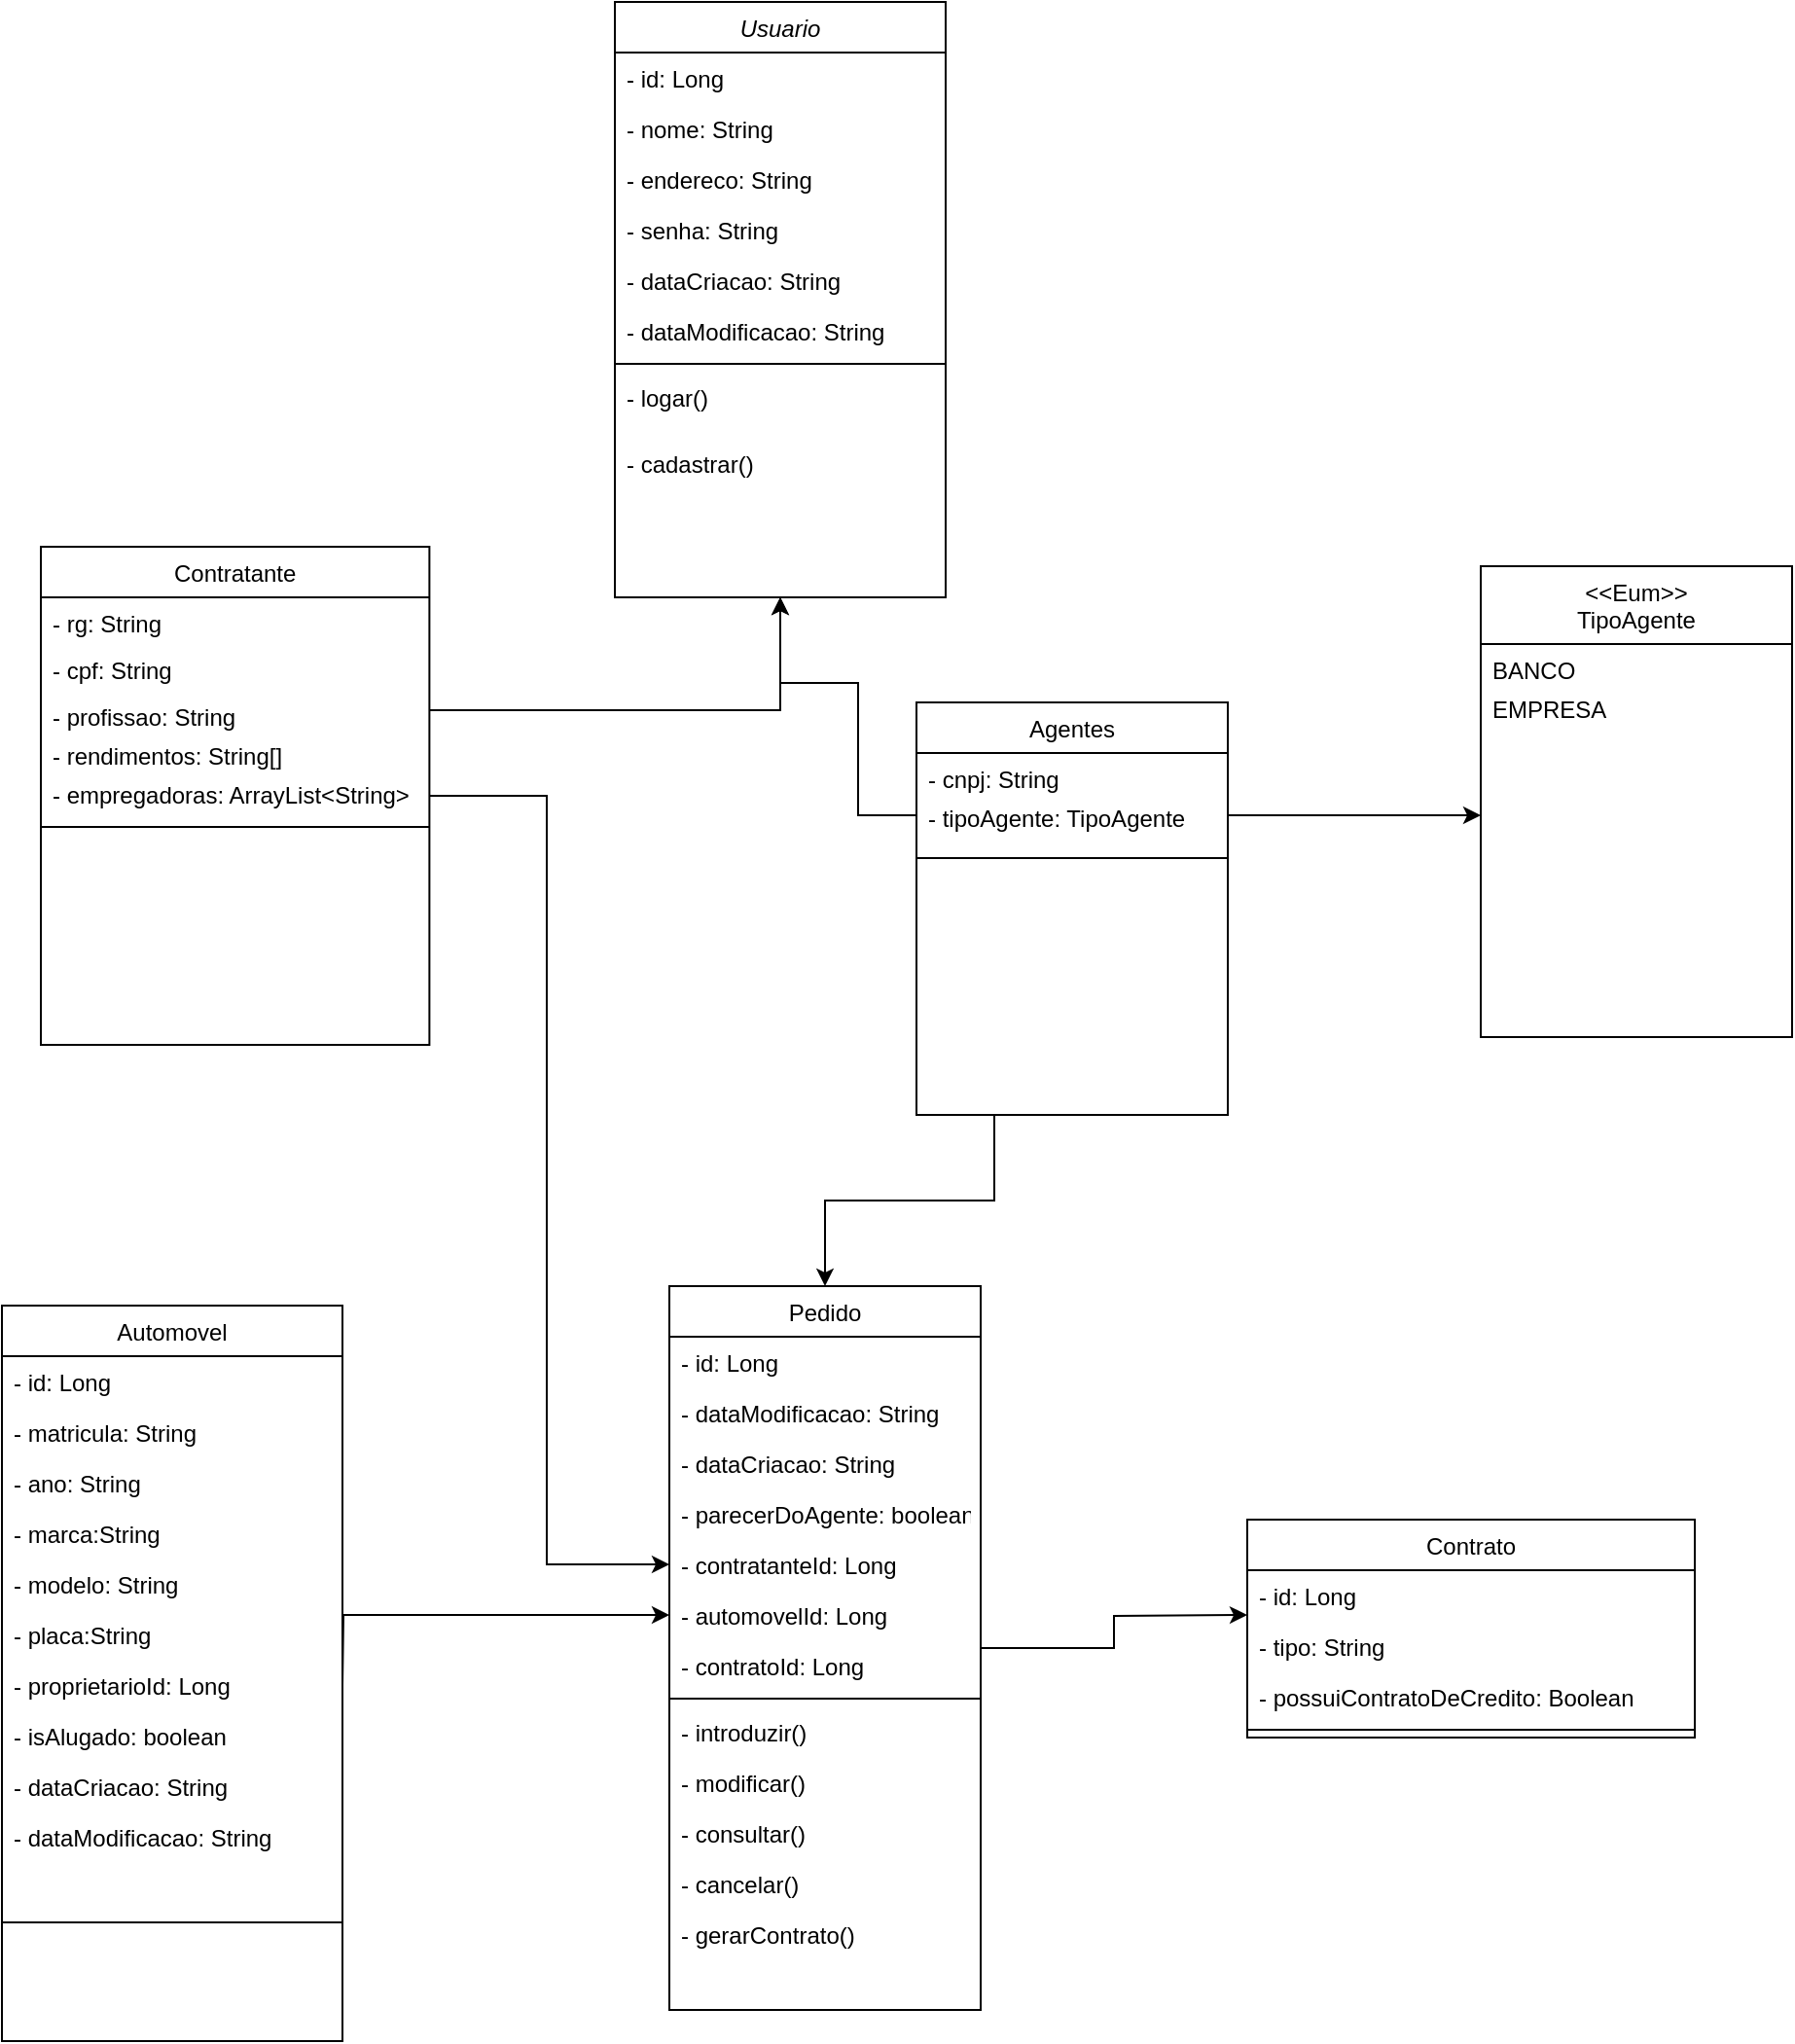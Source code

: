 <mxfile version="20.3.3" type="google"><diagram id="C5RBs43oDa-KdzZeNtuy" name="Page-1"><mxGraphModel dx="1426" dy="801" grid="1" gridSize="10" guides="1" tooltips="1" connect="1" arrows="1" fold="1" page="1" pageScale="1" pageWidth="827" pageHeight="1169" math="0" shadow="0"><root><mxCell id="WIyWlLk6GJQsqaUBKTNV-0"/><mxCell id="WIyWlLk6GJQsqaUBKTNV-1" parent="WIyWlLk6GJQsqaUBKTNV-0"/><mxCell id="zkfFHV4jXpPFQw0GAbJ--0" value="Usuario" style="swimlane;fontStyle=2;align=center;verticalAlign=top;childLayout=stackLayout;horizontal=1;startSize=26;horizontalStack=0;resizeParent=1;resizeLast=0;collapsible=1;marginBottom=0;rounded=0;shadow=0;strokeWidth=1;" parent="WIyWlLk6GJQsqaUBKTNV-1" vertex="1"><mxGeometry x="385" y="230" width="170" height="306" as="geometry"><mxRectangle x="230" y="140" width="160" height="26" as="alternateBounds"/></mxGeometry></mxCell><mxCell id="zkfFHV4jXpPFQw0GAbJ--3" value="- id: Long" style="text;align=left;verticalAlign=top;spacingLeft=4;spacingRight=4;overflow=hidden;rotatable=0;points=[[0,0.5],[1,0.5]];portConstraint=eastwest;rounded=0;shadow=0;html=0;" parent="zkfFHV4jXpPFQw0GAbJ--0" vertex="1"><mxGeometry y="26" width="170" height="26" as="geometry"/></mxCell><mxCell id="O6DlPzZ-gPV0xCzUzamu-1" value="- nome: String" style="text;align=left;verticalAlign=top;spacingLeft=4;spacingRight=4;overflow=hidden;rotatable=0;points=[[0,0.5],[1,0.5]];portConstraint=eastwest;rounded=0;shadow=0;html=0;" parent="zkfFHV4jXpPFQw0GAbJ--0" vertex="1"><mxGeometry y="52" width="170" height="26" as="geometry"/></mxCell><mxCell id="e8AsBNj22U0J-MQ9IGmP-17" value="- endereco: String" style="text;align=left;verticalAlign=top;spacingLeft=4;spacingRight=4;overflow=hidden;rotatable=0;points=[[0,0.5],[1,0.5]];portConstraint=eastwest;rounded=0;shadow=0;html=0;" parent="zkfFHV4jXpPFQw0GAbJ--0" vertex="1"><mxGeometry y="78" width="170" height="26" as="geometry"/></mxCell><mxCell id="O6DlPzZ-gPV0xCzUzamu-2" value="- senha: String" style="text;align=left;verticalAlign=top;spacingLeft=4;spacingRight=4;overflow=hidden;rotatable=0;points=[[0,0.5],[1,0.5]];portConstraint=eastwest;rounded=0;shadow=0;html=0;" parent="zkfFHV4jXpPFQw0GAbJ--0" vertex="1"><mxGeometry y="104" width="170" height="26" as="geometry"/></mxCell><mxCell id="O6DlPzZ-gPV0xCzUzamu-3" value="- dataCriacao: String" style="text;align=left;verticalAlign=top;spacingLeft=4;spacingRight=4;overflow=hidden;rotatable=0;points=[[0,0.5],[1,0.5]];portConstraint=eastwest;rounded=0;shadow=0;html=0;" parent="zkfFHV4jXpPFQw0GAbJ--0" vertex="1"><mxGeometry y="130" width="170" height="26" as="geometry"/></mxCell><mxCell id="O6DlPzZ-gPV0xCzUzamu-0" value="- dataModificacao: String" style="text;align=left;verticalAlign=top;spacingLeft=4;spacingRight=4;overflow=hidden;rotatable=0;points=[[0,0.5],[1,0.5]];portConstraint=eastwest;rounded=0;shadow=0;html=0;" parent="zkfFHV4jXpPFQw0GAbJ--0" vertex="1"><mxGeometry y="156" width="170" height="26" as="geometry"/></mxCell><mxCell id="zkfFHV4jXpPFQw0GAbJ--4" value="" style="line;html=1;strokeWidth=1;align=left;verticalAlign=middle;spacingTop=-1;spacingLeft=3;spacingRight=3;rotatable=0;labelPosition=right;points=[];portConstraint=eastwest;" parent="zkfFHV4jXpPFQw0GAbJ--0" vertex="1"><mxGeometry y="182" width="170" height="8" as="geometry"/></mxCell><mxCell id="e8AsBNj22U0J-MQ9IGmP-57" value="- logar()" style="text;align=left;verticalAlign=top;spacingLeft=4;spacingRight=4;overflow=hidden;rotatable=0;points=[[0,0.5],[1,0.5]];portConstraint=eastwest;" parent="zkfFHV4jXpPFQw0GAbJ--0" vertex="1"><mxGeometry y="190" width="170" height="34" as="geometry"/></mxCell><mxCell id="e8AsBNj22U0J-MQ9IGmP-58" value="- cadastrar()" style="text;align=left;verticalAlign=top;spacingLeft=4;spacingRight=4;overflow=hidden;rotatable=0;points=[[0,0.5],[1,0.5]];portConstraint=eastwest;" parent="zkfFHV4jXpPFQw0GAbJ--0" vertex="1"><mxGeometry y="224" width="170" height="30" as="geometry"/></mxCell><mxCell id="e8AsBNj22U0J-MQ9IGmP-42" style="edgeStyle=orthogonalEdgeStyle;rounded=0;orthogonalLoop=1;jettySize=auto;html=1;exitX=1;exitY=0.5;exitDx=0;exitDy=0;entryX=0.5;entryY=1;entryDx=0;entryDy=0;" parent="WIyWlLk6GJQsqaUBKTNV-1" source="e8AsBNj22U0J-MQ9IGmP-87" target="zkfFHV4jXpPFQw0GAbJ--0" edge="1"><mxGeometry relative="1" as="geometry"/></mxCell><mxCell id="DQ0UzhKtekgkRmbGKQm2-0" style="edgeStyle=orthogonalEdgeStyle;rounded=0;orthogonalLoop=1;jettySize=auto;html=1;entryX=0;entryY=0.5;entryDx=0;entryDy=0;" parent="WIyWlLk6GJQsqaUBKTNV-1" source="e8AsBNj22U0J-MQ9IGmP-20" target="e8AsBNj22U0J-MQ9IGmP-5" edge="1"><mxGeometry relative="1" as="geometry"><Array as="points"><mxPoint x="350" y="638"/><mxPoint x="350" y="1033"/></Array></mxGeometry></mxCell><mxCell id="e8AsBNj22U0J-MQ9IGmP-20" value="Contratante" style="swimlane;fontStyle=0;align=center;verticalAlign=top;childLayout=stackLayout;horizontal=1;startSize=26;horizontalStack=0;resizeParent=1;resizeLast=0;collapsible=1;marginBottom=0;rounded=0;shadow=0;strokeWidth=1;" parent="WIyWlLk6GJQsqaUBKTNV-1" vertex="1"><mxGeometry x="90" y="510" width="199.69" height="256" as="geometry"><mxRectangle x="340" y="380" width="170" height="26" as="alternateBounds"/></mxGeometry></mxCell><mxCell id="e8AsBNj22U0J-MQ9IGmP-21" value="- rg: String" style="text;align=left;verticalAlign=top;spacingLeft=4;spacingRight=4;overflow=hidden;rotatable=0;points=[[0,0.5],[1,0.5]];portConstraint=eastwest;" parent="e8AsBNj22U0J-MQ9IGmP-20" vertex="1"><mxGeometry y="26" width="199.69" height="24" as="geometry"/></mxCell><mxCell id="db6_-YhKRHxgKGN-WJUw-0" value="- cpf: String&#10;" style="text;align=left;verticalAlign=top;spacingLeft=4;spacingRight=4;overflow=hidden;rotatable=0;points=[[0,0.5],[1,0.5]];portConstraint=eastwest;" vertex="1" parent="e8AsBNj22U0J-MQ9IGmP-20"><mxGeometry y="50" width="199.69" height="24" as="geometry"/></mxCell><mxCell id="e8AsBNj22U0J-MQ9IGmP-87" value="- profissao: String" style="text;align=left;verticalAlign=top;spacingLeft=4;spacingRight=4;overflow=hidden;rotatable=0;points=[[0,0.5],[1,0.5]];portConstraint=eastwest;" parent="e8AsBNj22U0J-MQ9IGmP-20" vertex="1"><mxGeometry y="74" width="199.69" height="20" as="geometry"/></mxCell><mxCell id="O6DlPzZ-gPV0xCzUzamu-4" value="- rendimentos: String[]" style="text;align=left;verticalAlign=top;spacingLeft=4;spacingRight=4;overflow=hidden;rotatable=0;points=[[0,0.5],[1,0.5]];portConstraint=eastwest;" parent="e8AsBNj22U0J-MQ9IGmP-20" vertex="1"><mxGeometry y="94" width="199.69" height="20" as="geometry"/></mxCell><mxCell id="O6DlPzZ-gPV0xCzUzamu-5" value="- empregadoras: ArrayList&lt;String&gt;" style="text;align=left;verticalAlign=top;spacingLeft=4;spacingRight=4;overflow=hidden;rotatable=0;points=[[0,0.5],[1,0.5]];portConstraint=eastwest;" parent="e8AsBNj22U0J-MQ9IGmP-20" vertex="1"><mxGeometry y="114" width="199.69" height="20" as="geometry"/></mxCell><mxCell id="e8AsBNj22U0J-MQ9IGmP-56" value="" style="line;html=1;strokeWidth=1;align=left;verticalAlign=middle;spacingTop=-1;spacingLeft=3;spacingRight=3;rotatable=0;labelPosition=right;points=[];portConstraint=eastwest;" parent="e8AsBNj22U0J-MQ9IGmP-20" vertex="1"><mxGeometry y="134" width="199.69" height="20" as="geometry"/></mxCell><mxCell id="zkfFHV4jXpPFQw0GAbJ--6" value="Automovel" style="swimlane;fontStyle=0;align=center;verticalAlign=top;childLayout=stackLayout;horizontal=1;startSize=26;horizontalStack=0;resizeParent=1;resizeLast=0;collapsible=1;marginBottom=0;rounded=0;shadow=0;strokeWidth=1;" parent="WIyWlLk6GJQsqaUBKTNV-1" vertex="1"><mxGeometry x="70" y="900" width="175" height="378" as="geometry"><mxRectangle x="130" y="380" width="160" height="26" as="alternateBounds"/></mxGeometry></mxCell><mxCell id="zkfFHV4jXpPFQw0GAbJ--7" value="- id: Long" style="text;align=left;verticalAlign=top;spacingLeft=4;spacingRight=4;overflow=hidden;rotatable=0;points=[[0,0.5],[1,0.5]];portConstraint=eastwest;" parent="zkfFHV4jXpPFQw0GAbJ--6" vertex="1"><mxGeometry y="26" width="175" height="26" as="geometry"/></mxCell><mxCell id="db6_-YhKRHxgKGN-WJUw-1" value="- matricula: String" style="text;align=left;verticalAlign=top;spacingLeft=4;spacingRight=4;overflow=hidden;rotatable=0;points=[[0,0.5],[1,0.5]];portConstraint=eastwest;" vertex="1" parent="zkfFHV4jXpPFQw0GAbJ--6"><mxGeometry y="52" width="175" height="26" as="geometry"/></mxCell><mxCell id="zkfFHV4jXpPFQw0GAbJ--8" value="- ano: String" style="text;align=left;verticalAlign=top;spacingLeft=4;spacingRight=4;overflow=hidden;rotatable=0;points=[[0,0.5],[1,0.5]];portConstraint=eastwest;rounded=0;shadow=0;html=0;" parent="zkfFHV4jXpPFQw0GAbJ--6" vertex="1"><mxGeometry y="78" width="175" height="26" as="geometry"/></mxCell><mxCell id="e8AsBNj22U0J-MQ9IGmP-36" value="- marca:String" style="text;align=left;verticalAlign=top;spacingLeft=4;spacingRight=4;overflow=hidden;rotatable=0;points=[[0,0.5],[1,0.5]];portConstraint=eastwest;rounded=0;shadow=0;html=0;" parent="zkfFHV4jXpPFQw0GAbJ--6" vertex="1"><mxGeometry y="104" width="175" height="26" as="geometry"/></mxCell><mxCell id="e8AsBNj22U0J-MQ9IGmP-37" value="- modelo: String" style="text;align=left;verticalAlign=top;spacingLeft=4;spacingRight=4;overflow=hidden;rotatable=0;points=[[0,0.5],[1,0.5]];portConstraint=eastwest;rounded=0;shadow=0;html=0;" parent="zkfFHV4jXpPFQw0GAbJ--6" vertex="1"><mxGeometry y="130" width="175" height="26" as="geometry"/></mxCell><mxCell id="e8AsBNj22U0J-MQ9IGmP-38" value="- placa:String" style="text;align=left;verticalAlign=top;spacingLeft=4;spacingRight=4;overflow=hidden;rotatable=0;points=[[0,0.5],[1,0.5]];portConstraint=eastwest;rounded=0;shadow=0;html=0;" parent="zkfFHV4jXpPFQw0GAbJ--6" vertex="1"><mxGeometry y="156" width="175" height="26" as="geometry"/></mxCell><mxCell id="e8AsBNj22U0J-MQ9IGmP-40" value="- proprietarioId: Long" style="text;align=left;verticalAlign=top;spacingLeft=4;spacingRight=4;overflow=hidden;rotatable=0;points=[[0,0.5],[1,0.5]];portConstraint=eastwest;rounded=0;shadow=0;html=0;" parent="zkfFHV4jXpPFQw0GAbJ--6" vertex="1"><mxGeometry y="182" width="175" height="26" as="geometry"/></mxCell><mxCell id="O6DlPzZ-gPV0xCzUzamu-21" value="- isAlugado: boolean" style="text;align=left;verticalAlign=top;spacingLeft=4;spacingRight=4;overflow=hidden;rotatable=0;points=[[0,0.5],[1,0.5]];portConstraint=eastwest;rounded=0;shadow=0;html=0;" parent="zkfFHV4jXpPFQw0GAbJ--6" vertex="1"><mxGeometry y="208" width="175" height="26" as="geometry"/></mxCell><mxCell id="O6DlPzZ-gPV0xCzUzamu-23" value="- dataCriacao: String" style="text;align=left;verticalAlign=top;spacingLeft=4;spacingRight=4;overflow=hidden;rotatable=0;points=[[0,0.5],[1,0.5]];portConstraint=eastwest;rounded=0;shadow=0;html=0;" parent="zkfFHV4jXpPFQw0GAbJ--6" vertex="1"><mxGeometry y="234" width="175" height="26" as="geometry"/></mxCell><mxCell id="O6DlPzZ-gPV0xCzUzamu-22" value="- dataModificacao: String" style="text;align=left;verticalAlign=top;spacingLeft=4;spacingRight=4;overflow=hidden;rotatable=0;points=[[0,0.5],[1,0.5]];portConstraint=eastwest;rounded=0;shadow=0;html=0;" parent="zkfFHV4jXpPFQw0GAbJ--6" vertex="1"><mxGeometry y="260" width="175" height="26" as="geometry"/></mxCell><mxCell id="zkfFHV4jXpPFQw0GAbJ--9" value="" style="line;html=1;strokeWidth=1;align=left;verticalAlign=middle;spacingTop=-1;spacingLeft=3;spacingRight=3;rotatable=0;labelPosition=right;points=[];portConstraint=eastwest;" parent="zkfFHV4jXpPFQw0GAbJ--6" vertex="1"><mxGeometry y="286" width="175" height="62" as="geometry"/></mxCell><mxCell id="db6_-YhKRHxgKGN-WJUw-17" style="edgeStyle=orthogonalEdgeStyle;rounded=0;orthogonalLoop=1;jettySize=auto;html=1;entryX=0;entryY=0.5;entryDx=0;entryDy=0;" edge="1" parent="WIyWlLk6GJQsqaUBKTNV-1" source="e8AsBNj22U0J-MQ9IGmP-26"><mxGeometry relative="1" as="geometry"><mxPoint x="710" y="1059" as="targetPoint"/></mxGeometry></mxCell><mxCell id="e8AsBNj22U0J-MQ9IGmP-26" value="Pedido" style="swimlane;fontStyle=0;align=center;verticalAlign=top;childLayout=stackLayout;horizontal=1;startSize=26;horizontalStack=0;resizeParent=1;resizeLast=0;collapsible=1;marginBottom=0;rounded=0;shadow=0;strokeWidth=1;" parent="WIyWlLk6GJQsqaUBKTNV-1" vertex="1"><mxGeometry x="413" y="890" width="160" height="372" as="geometry"><mxRectangle x="550" y="140" width="160" height="26" as="alternateBounds"/></mxGeometry></mxCell><mxCell id="e8AsBNj22U0J-MQ9IGmP-27" value="- id: Long" style="text;align=left;verticalAlign=top;spacingLeft=4;spacingRight=4;overflow=hidden;rotatable=0;points=[[0,0.5],[1,0.5]];portConstraint=eastwest;rounded=0;shadow=0;html=0;" parent="e8AsBNj22U0J-MQ9IGmP-26" vertex="1"><mxGeometry y="26" width="160" height="26" as="geometry"/></mxCell><mxCell id="O6DlPzZ-gPV0xCzUzamu-17" value="- dataModificacao: String" style="text;align=left;verticalAlign=top;spacingLeft=4;spacingRight=4;overflow=hidden;rotatable=0;points=[[0,0.5],[1,0.5]];portConstraint=eastwest;rounded=0;shadow=0;html=0;" parent="e8AsBNj22U0J-MQ9IGmP-26" vertex="1"><mxGeometry y="52" width="160" height="26" as="geometry"/></mxCell><mxCell id="O6DlPzZ-gPV0xCzUzamu-18" value="- dataCriacao: String" style="text;align=left;verticalAlign=top;spacingLeft=4;spacingRight=4;overflow=hidden;rotatable=0;points=[[0,0.5],[1,0.5]];portConstraint=eastwest;rounded=0;shadow=0;html=0;" parent="e8AsBNj22U0J-MQ9IGmP-26" vertex="1"><mxGeometry y="78" width="160" height="26" as="geometry"/></mxCell><mxCell id="O6DlPzZ-gPV0xCzUzamu-19" value="- parecerDoAgente: boolean" style="text;align=left;verticalAlign=top;spacingLeft=4;spacingRight=4;overflow=hidden;rotatable=0;points=[[0,0.5],[1,0.5]];portConstraint=eastwest;" parent="e8AsBNj22U0J-MQ9IGmP-26" vertex="1"><mxGeometry y="104" width="160" height="26" as="geometry"/></mxCell><mxCell id="e8AsBNj22U0J-MQ9IGmP-5" value="- contratanteId: Long" style="text;align=left;verticalAlign=top;spacingLeft=4;spacingRight=4;overflow=hidden;rotatable=0;points=[[0,0.5],[1,0.5]];portConstraint=eastwest;" parent="e8AsBNj22U0J-MQ9IGmP-26" vertex="1"><mxGeometry y="130" width="160" height="26" as="geometry"/></mxCell><mxCell id="O6DlPzZ-gPV0xCzUzamu-20" value="- automovelId: Long" style="text;align=left;verticalAlign=top;spacingLeft=4;spacingRight=4;overflow=hidden;rotatable=0;points=[[0,0.5],[1,0.5]];portConstraint=eastwest;" parent="e8AsBNj22U0J-MQ9IGmP-26" vertex="1"><mxGeometry y="156" width="160" height="26" as="geometry"/></mxCell><mxCell id="db6_-YhKRHxgKGN-WJUw-2" value="- contratoId: Long" style="text;align=left;verticalAlign=top;spacingLeft=4;spacingRight=4;overflow=hidden;rotatable=0;points=[[0,0.5],[1,0.5]];portConstraint=eastwest;" vertex="1" parent="e8AsBNj22U0J-MQ9IGmP-26"><mxGeometry y="182" width="160" height="26" as="geometry"/></mxCell><mxCell id="e8AsBNj22U0J-MQ9IGmP-29" value="" style="line;html=1;strokeWidth=1;align=left;verticalAlign=middle;spacingTop=-1;spacingLeft=3;spacingRight=3;rotatable=0;labelPosition=right;points=[];portConstraint=eastwest;" parent="e8AsBNj22U0J-MQ9IGmP-26" vertex="1"><mxGeometry y="208" width="160" height="8" as="geometry"/></mxCell><mxCell id="e8AsBNj22U0J-MQ9IGmP-46" value="- introduzir()" style="text;align=left;verticalAlign=top;spacingLeft=4;spacingRight=4;overflow=hidden;rotatable=0;points=[[0,0.5],[1,0.5]];portConstraint=eastwest;" parent="e8AsBNj22U0J-MQ9IGmP-26" vertex="1"><mxGeometry y="216" width="160" height="26" as="geometry"/></mxCell><mxCell id="e8AsBNj22U0J-MQ9IGmP-47" value="- modificar()" style="text;align=left;verticalAlign=top;spacingLeft=4;spacingRight=4;overflow=hidden;rotatable=0;points=[[0,0.5],[1,0.5]];portConstraint=eastwest;" parent="e8AsBNj22U0J-MQ9IGmP-26" vertex="1"><mxGeometry y="242" width="160" height="26" as="geometry"/></mxCell><mxCell id="e8AsBNj22U0J-MQ9IGmP-48" value="- consultar()" style="text;align=left;verticalAlign=top;spacingLeft=4;spacingRight=4;overflow=hidden;rotatable=0;points=[[0,0.5],[1,0.5]];portConstraint=eastwest;" parent="e8AsBNj22U0J-MQ9IGmP-26" vertex="1"><mxGeometry y="268" width="160" height="26" as="geometry"/></mxCell><mxCell id="e8AsBNj22U0J-MQ9IGmP-49" value="- cancelar()" style="text;align=left;verticalAlign=top;spacingLeft=4;spacingRight=4;overflow=hidden;rotatable=0;points=[[0,0.5],[1,0.5]];portConstraint=eastwest;" parent="e8AsBNj22U0J-MQ9IGmP-26" vertex="1"><mxGeometry y="294" width="160" height="26" as="geometry"/></mxCell><mxCell id="e8AsBNj22U0J-MQ9IGmP-71" value="- gerarContrato()" style="text;align=left;verticalAlign=top;spacingLeft=4;spacingRight=4;overflow=hidden;rotatable=0;points=[[0,0.5],[1,0.5]];portConstraint=eastwest;" parent="e8AsBNj22U0J-MQ9IGmP-26" vertex="1"><mxGeometry y="320" width="160" height="26" as="geometry"/></mxCell><mxCell id="e8AsBNj22U0J-MQ9IGmP-43" style="edgeStyle=orthogonalEdgeStyle;rounded=0;orthogonalLoop=1;jettySize=auto;html=1;exitX=0;exitY=0.5;exitDx=0;exitDy=0;entryX=0.5;entryY=1;entryDx=0;entryDy=0;" parent="WIyWlLk6GJQsqaUBKTNV-1" source="O6DlPzZ-gPV0xCzUzamu-8" target="zkfFHV4jXpPFQw0GAbJ--0" edge="1"><mxGeometry relative="1" as="geometry"><mxPoint x="470" y="440" as="targetPoint"/><Array as="points"><mxPoint x="510" y="648"/><mxPoint x="510" y="580"/><mxPoint x="470" y="580"/></Array></mxGeometry></mxCell><mxCell id="e8AsBNj22U0J-MQ9IGmP-86" style="edgeStyle=orthogonalEdgeStyle;rounded=0;orthogonalLoop=1;jettySize=auto;html=1;exitX=0.25;exitY=1;exitDx=0;exitDy=0;entryX=0.5;entryY=0;entryDx=0;entryDy=0;" parent="WIyWlLk6GJQsqaUBKTNV-1" source="e8AsBNj22U0J-MQ9IGmP-4" target="e8AsBNj22U0J-MQ9IGmP-26" edge="1"><mxGeometry relative="1" as="geometry"/></mxCell><mxCell id="e8AsBNj22U0J-MQ9IGmP-4" value="Agentes" style="swimlane;fontStyle=0;align=center;verticalAlign=top;childLayout=stackLayout;horizontal=1;startSize=26;horizontalStack=0;resizeParent=1;resizeLast=0;collapsible=1;marginBottom=0;rounded=0;shadow=0;strokeWidth=1;" parent="WIyWlLk6GJQsqaUBKTNV-1" vertex="1"><mxGeometry x="540" y="590" width="160" height="212" as="geometry"><mxRectangle x="340" y="380" width="170" height="26" as="alternateBounds"/></mxGeometry></mxCell><mxCell id="e8AsBNj22U0J-MQ9IGmP-88" value="- cnpj: String" style="text;align=left;verticalAlign=top;spacingLeft=4;spacingRight=4;overflow=hidden;rotatable=0;points=[[0,0.5],[1,0.5]];portConstraint=eastwest;" parent="e8AsBNj22U0J-MQ9IGmP-4" vertex="1"><mxGeometry y="26" width="160" height="20" as="geometry"/></mxCell><mxCell id="O6DlPzZ-gPV0xCzUzamu-8" value="- tipoAgente: TipoAgente" style="text;align=left;verticalAlign=top;spacingLeft=4;spacingRight=4;overflow=hidden;rotatable=0;points=[[0,0.5],[1,0.5]];portConstraint=eastwest;" parent="e8AsBNj22U0J-MQ9IGmP-4" vertex="1"><mxGeometry y="46" width="160" height="24" as="geometry"/></mxCell><mxCell id="e8AsBNj22U0J-MQ9IGmP-22" value="" style="line;html=1;strokeWidth=1;align=left;verticalAlign=middle;spacingTop=-1;spacingLeft=3;spacingRight=3;rotatable=0;labelPosition=right;points=[];portConstraint=eastwest;" parent="e8AsBNj22U0J-MQ9IGmP-4" vertex="1"><mxGeometry y="70" width="160" height="20" as="geometry"/></mxCell><mxCell id="O6DlPzZ-gPV0xCzUzamu-9" style="edgeStyle=orthogonalEdgeStyle;rounded=0;orthogonalLoop=1;jettySize=auto;html=1;" parent="WIyWlLk6GJQsqaUBKTNV-1" source="O6DlPzZ-gPV0xCzUzamu-8" edge="1"><mxGeometry relative="1" as="geometry"><mxPoint x="830" y="648" as="targetPoint"/></mxGeometry></mxCell><mxCell id="O6DlPzZ-gPV0xCzUzamu-10" value="&lt;&lt;Eum&gt;&gt;&#10;TipoAgente" style="swimlane;fontStyle=0;align=center;verticalAlign=top;childLayout=stackLayout;horizontal=1;startSize=40;horizontalStack=0;resizeParent=1;resizeLast=0;collapsible=1;marginBottom=0;rounded=0;shadow=0;strokeWidth=1;" parent="WIyWlLk6GJQsqaUBKTNV-1" vertex="1"><mxGeometry x="830" y="520" width="160" height="242" as="geometry"><mxRectangle x="340" y="380" width="170" height="26" as="alternateBounds"/></mxGeometry></mxCell><mxCell id="O6DlPzZ-gPV0xCzUzamu-15" value="BANCO&#10;" style="text;align=left;verticalAlign=top;spacingLeft=4;spacingRight=4;overflow=hidden;rotatable=0;points=[[0,0.5],[1,0.5]];portConstraint=eastwest;" parent="O6DlPzZ-gPV0xCzUzamu-10" vertex="1"><mxGeometry y="40" width="160" height="20" as="geometry"/></mxCell><mxCell id="O6DlPzZ-gPV0xCzUzamu-16" value="EMPRESA" style="text;align=left;verticalAlign=top;spacingLeft=4;spacingRight=4;overflow=hidden;rotatable=0;points=[[0,0.5],[1,0.5]];portConstraint=eastwest;" parent="O6DlPzZ-gPV0xCzUzamu-10" vertex="1"><mxGeometry y="60" width="160" height="20" as="geometry"/></mxCell><mxCell id="DQ0UzhKtekgkRmbGKQm2-1" style="edgeStyle=orthogonalEdgeStyle;rounded=0;orthogonalLoop=1;jettySize=auto;html=1;entryX=0;entryY=0.5;entryDx=0;entryDy=0;" parent="WIyWlLk6GJQsqaUBKTNV-1" target="O6DlPzZ-gPV0xCzUzamu-20" edge="1"><mxGeometry relative="1" as="geometry"><mxPoint x="245" y="1095" as="sourcePoint"/></mxGeometry></mxCell><mxCell id="db6_-YhKRHxgKGN-WJUw-3" value="Contrato" style="swimlane;fontStyle=0;align=center;verticalAlign=top;childLayout=stackLayout;horizontal=1;startSize=26;horizontalStack=0;resizeParent=1;resizeLast=0;collapsible=1;marginBottom=0;rounded=0;shadow=0;strokeWidth=1;" vertex="1" parent="WIyWlLk6GJQsqaUBKTNV-1"><mxGeometry x="710" y="1010" width="230" height="112" as="geometry"><mxRectangle x="550" y="140" width="160" height="26" as="alternateBounds"/></mxGeometry></mxCell><mxCell id="db6_-YhKRHxgKGN-WJUw-4" value="- id: Long" style="text;align=left;verticalAlign=top;spacingLeft=4;spacingRight=4;overflow=hidden;rotatable=0;points=[[0,0.5],[1,0.5]];portConstraint=eastwest;rounded=0;shadow=0;html=0;" vertex="1" parent="db6_-YhKRHxgKGN-WJUw-3"><mxGeometry y="26" width="230" height="26" as="geometry"/></mxCell><mxCell id="db6_-YhKRHxgKGN-WJUw-18" value="- tipo: String" style="text;align=left;verticalAlign=top;spacingLeft=4;spacingRight=4;overflow=hidden;rotatable=0;points=[[0,0.5],[1,0.5]];portConstraint=eastwest;rounded=0;shadow=0;html=0;" vertex="1" parent="db6_-YhKRHxgKGN-WJUw-3"><mxGeometry y="52" width="230" height="26" as="geometry"/></mxCell><mxCell id="db6_-YhKRHxgKGN-WJUw-19" value="- possuiContratoDeCredito: Boolean" style="text;align=left;verticalAlign=top;spacingLeft=4;spacingRight=4;overflow=hidden;rotatable=0;points=[[0,0.5],[1,0.5]];portConstraint=eastwest;rounded=0;shadow=0;html=0;" vertex="1" parent="db6_-YhKRHxgKGN-WJUw-3"><mxGeometry y="78" width="230" height="26" as="geometry"/></mxCell><mxCell id="db6_-YhKRHxgKGN-WJUw-11" value="" style="line;html=1;strokeWidth=1;align=left;verticalAlign=middle;spacingTop=-1;spacingLeft=3;spacingRight=3;rotatable=0;labelPosition=right;points=[];portConstraint=eastwest;" vertex="1" parent="db6_-YhKRHxgKGN-WJUw-3"><mxGeometry y="104" width="230" height="8" as="geometry"/></mxCell></root></mxGraphModel></diagram></mxfile>